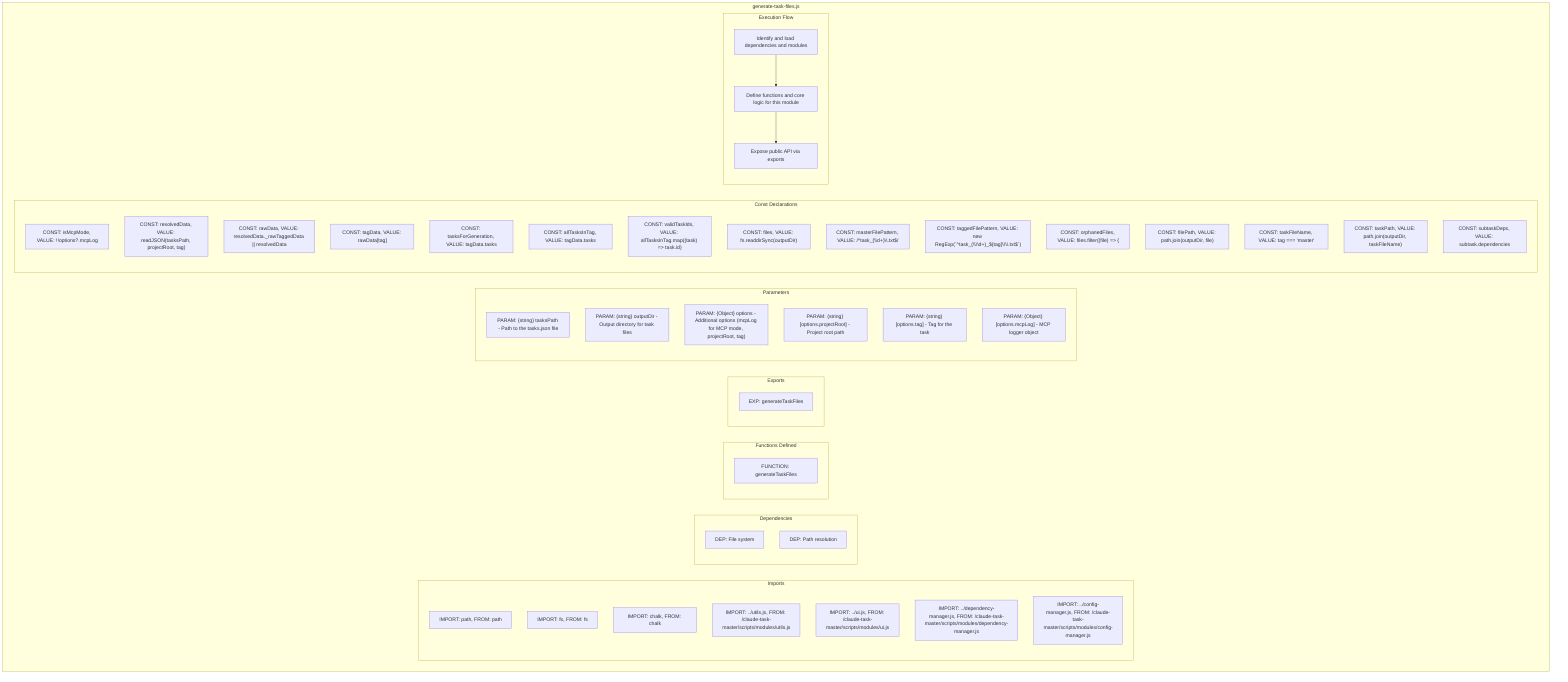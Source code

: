 flowchart TB
    subgraph Imports["Imports"]
        I1["IMPORT: path, FROM: path"]
        I2["IMPORT: fs, FROM: fs"]
        I3["IMPORT: chalk, FROM: chalk"]
        I4["IMPORT: ../utils.js, FROM: /claude-task-master/scripts/modules/utils.js"]
        I5["IMPORT: ../ui.js, FROM: /claude-task-master/scripts/modules/ui.js"]
        I6["IMPORT: ../dependency-manager.js, FROM: /claude-task-master/scripts/modules/dependency-manager.js"]
        I7["IMPORT: ../config-manager.js, FROM: /claude-task-master/scripts/modules/config-manager.js"]
    end
    subgraph Dependencies["Dependencies"]
        D1["DEP: File system"]
        D2["DEP: Path resolution"]
    end
    subgraph FunctionsDefined["Functions Defined"]
        FU1["FUNCTION: generateTaskFiles"]
    end
    subgraph Exports["Exports"]
        E1["EXP: generateTaskFiles"]
    end
    subgraph Parameters["Parameters"]
        P1["PARAM: {string} tasksPath - Path to the tasks.json file"]
        P2["PARAM: {string} outputDir - Output directory for task files"]
        P3["PARAM: {Object} options - Additional options (mcpLog for MCP mode, projectRoot, tag)"]
        P4["PARAM: {string} [options.projectRoot] - Project root path"]
        P5["PARAM: {string} [options.tag] - Tag for the task"]
        P6["PARAM: {Object} [options.mcpLog] - MCP logger object"]
    end
    subgraph Constants["Const Declarations"]
        C1["CONST: isMcpMode, VALUE: !!options?.mcpLog"]
        C2["CONST: resolvedData, VALUE: readJSON(tasksPath, projectRoot, tag)"]
        C3["CONST: rawData, VALUE: resolvedData._rawTaggedData || resolvedData"]
        C4["CONST: tagData, VALUE: rawData[tag]"]
        C5["CONST: tasksForGeneration, VALUE: tagData.tasks"]
        C6["CONST: allTasksInTag, VALUE: tagData.tasks"]
        C7["CONST: validTaskIds, VALUE: allTasksInTag.map((task) => task.id)"]
        C8["CONST: files, VALUE: fs.readdirSync(outputDir)"]
        C9["CONST: masterFilePattern, VALUE: /^task_(\\d+)\\.txt$/"]
        C10["CONST: taggedFilePattern, VALUE: new RegExp(`^task_(\\\\d+)_${tag}\\\\.txt$`)"]
        C11["CONST: orphanedFiles, VALUE: files.filter((file) => {"]
        C12["CONST: filePath, VALUE: path.join(outputDir, file)"]
        C13["CONST: taskFileName, VALUE: tag === 'master'"]
        C14["CONST: taskPath, VALUE: path.join(outputDir, taskFileName)"]
        C15["CONST: subtaskDeps, VALUE: subtask.dependencies"]
    end
    subgraph ExecutionFlow["Execution Flow"]
        FL1["Identify and load dependencies and modules"]
        FL2["Define functions and core logic for this module"]
        FL3["Expose public API via exports"]
    end
    subgraph FileName["generate-task-files.js"]
        Imports
        Dependencies
        FunctionsDefined
        Exports
        Parameters
        Constants
        ExecutionFlow
    end
    FL1 --> FL2
    FL2 --> FL3